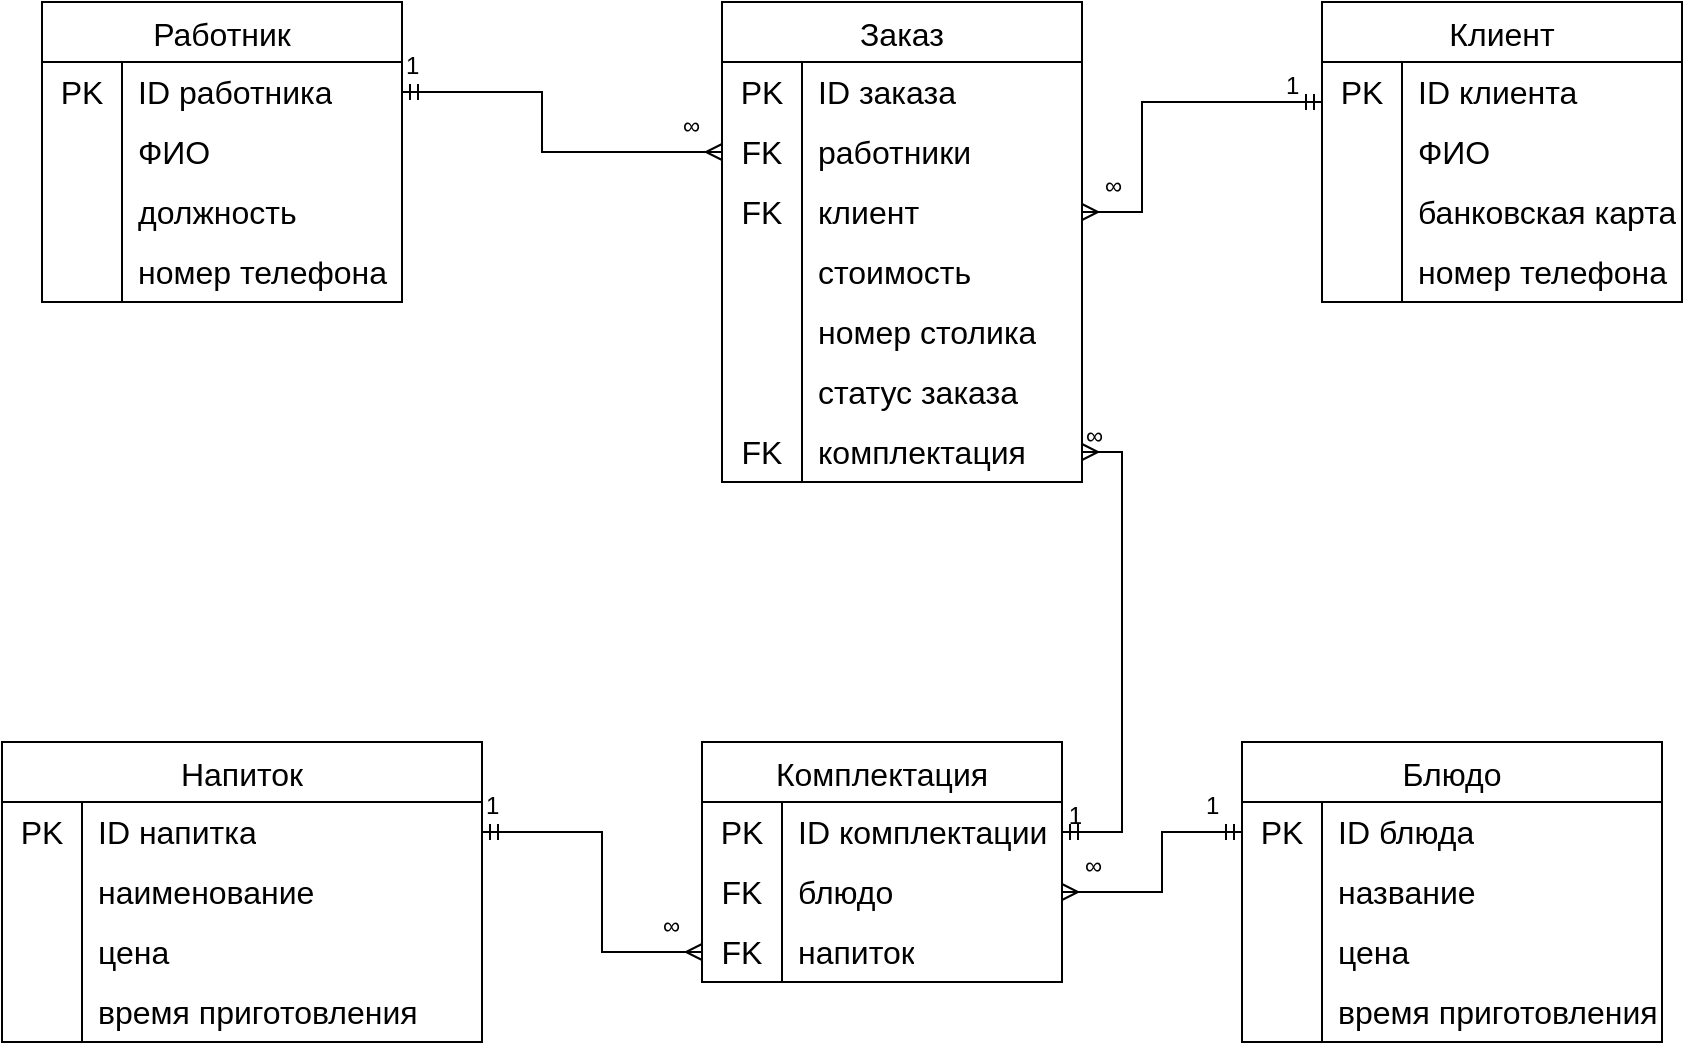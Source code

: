 <mxfile version="21.0.8" type="github"><diagram id="oloLhVjgu_s0nv0qbTxS" name="Страница 2"><mxGraphModel dx="1969" dy="869" grid="1" gridSize="10" guides="1" tooltips="1" connect="1" arrows="1" fold="1" page="1" pageScale="1" pageWidth="827" pageHeight="1169" math="0" shadow="0"><root><mxCell id="0"/><mxCell id="1" parent="0"/><mxCell id="p9ogNHNctAUP8uJASYp3-100" value="Заказ" style="shape=table;startSize=30;container=1;collapsible=0;childLayout=tableLayout;fixedRows=1;rowLines=0;fontStyle=0;strokeColor=default;fontSize=16;" vertex="1" parent="1"><mxGeometry x="1040" y="200" width="180" height="240" as="geometry"/></mxCell><mxCell id="p9ogNHNctAUP8uJASYp3-101" value="" style="shape=tableRow;horizontal=0;startSize=0;swimlaneHead=0;swimlaneBody=0;top=0;left=0;bottom=0;right=0;collapsible=0;dropTarget=0;fillColor=none;points=[[0,0.5],[1,0.5]];portConstraint=eastwest;strokeColor=inherit;fontSize=16;" vertex="1" parent="p9ogNHNctAUP8uJASYp3-100"><mxGeometry y="30" width="180" height="30" as="geometry"/></mxCell><mxCell id="p9ogNHNctAUP8uJASYp3-102" value="PK" style="shape=partialRectangle;html=1;whiteSpace=wrap;connectable=0;fillColor=none;top=0;left=0;bottom=0;right=0;overflow=hidden;pointerEvents=1;strokeColor=inherit;fontSize=16;" vertex="1" parent="p9ogNHNctAUP8uJASYp3-101"><mxGeometry width="40" height="30" as="geometry"><mxRectangle width="40" height="30" as="alternateBounds"/></mxGeometry></mxCell><mxCell id="p9ogNHNctAUP8uJASYp3-103" value="ID заказа" style="shape=partialRectangle;html=1;whiteSpace=wrap;connectable=0;fillColor=none;top=0;left=0;bottom=0;right=0;align=left;spacingLeft=6;overflow=hidden;strokeColor=inherit;fontSize=16;" vertex="1" parent="p9ogNHNctAUP8uJASYp3-101"><mxGeometry x="40" width="140" height="30" as="geometry"><mxRectangle width="140" height="30" as="alternateBounds"/></mxGeometry></mxCell><mxCell id="p9ogNHNctAUP8uJASYp3-104" value="" style="shape=tableRow;horizontal=0;startSize=0;swimlaneHead=0;swimlaneBody=0;top=0;left=0;bottom=0;right=0;collapsible=0;dropTarget=0;fillColor=none;points=[[0,0.5],[1,0.5]];portConstraint=eastwest;strokeColor=inherit;fontSize=16;" vertex="1" parent="p9ogNHNctAUP8uJASYp3-100"><mxGeometry y="60" width="180" height="30" as="geometry"/></mxCell><mxCell id="p9ogNHNctAUP8uJASYp3-105" value="FK" style="shape=partialRectangle;html=1;whiteSpace=wrap;connectable=0;fillColor=none;top=0;left=0;bottom=0;right=0;overflow=hidden;strokeColor=inherit;fontSize=16;" vertex="1" parent="p9ogNHNctAUP8uJASYp3-104"><mxGeometry width="40" height="30" as="geometry"><mxRectangle width="40" height="30" as="alternateBounds"/></mxGeometry></mxCell><mxCell id="p9ogNHNctAUP8uJASYp3-106" value="работники" style="shape=partialRectangle;html=1;whiteSpace=wrap;connectable=0;fillColor=none;top=0;left=0;bottom=0;right=0;align=left;spacingLeft=6;overflow=hidden;strokeColor=inherit;fontSize=16;" vertex="1" parent="p9ogNHNctAUP8uJASYp3-104"><mxGeometry x="40" width="140" height="30" as="geometry"><mxRectangle width="140" height="30" as="alternateBounds"/></mxGeometry></mxCell><mxCell id="p9ogNHNctAUP8uJASYp3-107" style="shape=tableRow;horizontal=0;startSize=0;swimlaneHead=0;swimlaneBody=0;top=0;left=0;bottom=0;right=0;collapsible=0;dropTarget=0;fillColor=none;points=[[0,0.5],[1,0.5]];portConstraint=eastwest;strokeColor=inherit;fontSize=16;" vertex="1" parent="p9ogNHNctAUP8uJASYp3-100"><mxGeometry y="90" width="180" height="30" as="geometry"/></mxCell><mxCell id="p9ogNHNctAUP8uJASYp3-108" value="FK" style="shape=partialRectangle;html=1;whiteSpace=wrap;connectable=0;fillColor=none;top=0;left=0;bottom=0;right=0;overflow=hidden;strokeColor=inherit;fontSize=16;" vertex="1" parent="p9ogNHNctAUP8uJASYp3-107"><mxGeometry width="40" height="30" as="geometry"><mxRectangle width="40" height="30" as="alternateBounds"/></mxGeometry></mxCell><mxCell id="p9ogNHNctAUP8uJASYp3-109" value="клиент" style="shape=partialRectangle;html=1;whiteSpace=wrap;connectable=0;fillColor=none;top=0;left=0;bottom=0;right=0;align=left;spacingLeft=6;overflow=hidden;strokeColor=inherit;fontSize=16;" vertex="1" parent="p9ogNHNctAUP8uJASYp3-107"><mxGeometry x="40" width="140" height="30" as="geometry"><mxRectangle width="140" height="30" as="alternateBounds"/></mxGeometry></mxCell><mxCell id="p9ogNHNctAUP8uJASYp3-110" style="shape=tableRow;horizontal=0;startSize=0;swimlaneHead=0;swimlaneBody=0;top=0;left=0;bottom=0;right=0;collapsible=0;dropTarget=0;fillColor=none;points=[[0,0.5],[1,0.5]];portConstraint=eastwest;strokeColor=inherit;fontSize=16;" vertex="1" parent="p9ogNHNctAUP8uJASYp3-100"><mxGeometry y="120" width="180" height="30" as="geometry"/></mxCell><mxCell id="p9ogNHNctAUP8uJASYp3-111" style="shape=partialRectangle;html=1;whiteSpace=wrap;connectable=0;fillColor=none;top=0;left=0;bottom=0;right=0;overflow=hidden;strokeColor=inherit;fontSize=16;" vertex="1" parent="p9ogNHNctAUP8uJASYp3-110"><mxGeometry width="40" height="30" as="geometry"><mxRectangle width="40" height="30" as="alternateBounds"/></mxGeometry></mxCell><mxCell id="p9ogNHNctAUP8uJASYp3-112" value="стоимость" style="shape=partialRectangle;html=1;whiteSpace=wrap;connectable=0;fillColor=none;top=0;left=0;bottom=0;right=0;align=left;spacingLeft=6;overflow=hidden;strokeColor=inherit;fontSize=16;" vertex="1" parent="p9ogNHNctAUP8uJASYp3-110"><mxGeometry x="40" width="140" height="30" as="geometry"><mxRectangle width="140" height="30" as="alternateBounds"/></mxGeometry></mxCell><mxCell id="p9ogNHNctAUP8uJASYp3-113" value="" style="shape=tableRow;horizontal=0;startSize=0;swimlaneHead=0;swimlaneBody=0;top=0;left=0;bottom=0;right=0;collapsible=0;dropTarget=0;fillColor=none;points=[[0,0.5],[1,0.5]];portConstraint=eastwest;strokeColor=inherit;fontSize=16;" vertex="1" parent="p9ogNHNctAUP8uJASYp3-100"><mxGeometry y="150" width="180" height="30" as="geometry"/></mxCell><mxCell id="p9ogNHNctAUP8uJASYp3-114" value="" style="shape=partialRectangle;html=1;whiteSpace=wrap;connectable=0;fillColor=none;top=0;left=0;bottom=0;right=0;overflow=hidden;strokeColor=inherit;fontSize=16;" vertex="1" parent="p9ogNHNctAUP8uJASYp3-113"><mxGeometry width="40" height="30" as="geometry"><mxRectangle width="40" height="30" as="alternateBounds"/></mxGeometry></mxCell><mxCell id="p9ogNHNctAUP8uJASYp3-115" value="номер столика" style="shape=partialRectangle;html=1;whiteSpace=wrap;connectable=0;fillColor=none;top=0;left=0;bottom=0;right=0;align=left;spacingLeft=6;overflow=hidden;strokeColor=inherit;fontSize=16;" vertex="1" parent="p9ogNHNctAUP8uJASYp3-113"><mxGeometry x="40" width="140" height="30" as="geometry"><mxRectangle width="140" height="30" as="alternateBounds"/></mxGeometry></mxCell><mxCell id="p9ogNHNctAUP8uJASYp3-116" style="shape=tableRow;horizontal=0;startSize=0;swimlaneHead=0;swimlaneBody=0;top=0;left=0;bottom=0;right=0;collapsible=0;dropTarget=0;fillColor=none;points=[[0,0.5],[1,0.5]];portConstraint=eastwest;strokeColor=inherit;fontSize=16;" vertex="1" parent="p9ogNHNctAUP8uJASYp3-100"><mxGeometry y="180" width="180" height="30" as="geometry"/></mxCell><mxCell id="p9ogNHNctAUP8uJASYp3-117" style="shape=partialRectangle;html=1;whiteSpace=wrap;connectable=0;fillColor=none;top=0;left=0;bottom=0;right=0;overflow=hidden;strokeColor=inherit;fontSize=16;" vertex="1" parent="p9ogNHNctAUP8uJASYp3-116"><mxGeometry width="40" height="30" as="geometry"><mxRectangle width="40" height="30" as="alternateBounds"/></mxGeometry></mxCell><mxCell id="p9ogNHNctAUP8uJASYp3-118" value="статус заказа" style="shape=partialRectangle;html=1;whiteSpace=wrap;connectable=0;fillColor=none;top=0;left=0;bottom=0;right=0;align=left;spacingLeft=6;overflow=hidden;strokeColor=inherit;fontSize=16;" vertex="1" parent="p9ogNHNctAUP8uJASYp3-116"><mxGeometry x="40" width="140" height="30" as="geometry"><mxRectangle width="140" height="30" as="alternateBounds"/></mxGeometry></mxCell><mxCell id="p9ogNHNctAUP8uJASYp3-119" style="shape=tableRow;horizontal=0;startSize=0;swimlaneHead=0;swimlaneBody=0;top=0;left=0;bottom=0;right=0;collapsible=0;dropTarget=0;fillColor=none;points=[[0,0.5],[1,0.5]];portConstraint=eastwest;strokeColor=inherit;fontSize=16;" vertex="1" parent="p9ogNHNctAUP8uJASYp3-100"><mxGeometry y="210" width="180" height="30" as="geometry"/></mxCell><mxCell id="p9ogNHNctAUP8uJASYp3-120" value="FK" style="shape=partialRectangle;html=1;whiteSpace=wrap;connectable=0;fillColor=none;top=0;left=0;bottom=0;right=0;overflow=hidden;strokeColor=inherit;fontSize=16;" vertex="1" parent="p9ogNHNctAUP8uJASYp3-119"><mxGeometry width="40" height="30" as="geometry"><mxRectangle width="40" height="30" as="alternateBounds"/></mxGeometry></mxCell><mxCell id="p9ogNHNctAUP8uJASYp3-121" value="комплектация" style="shape=partialRectangle;html=1;whiteSpace=wrap;connectable=0;fillColor=none;top=0;left=0;bottom=0;right=0;align=left;spacingLeft=6;overflow=hidden;strokeColor=inherit;fontSize=16;" vertex="1" parent="p9ogNHNctAUP8uJASYp3-119"><mxGeometry x="40" width="140" height="30" as="geometry"><mxRectangle width="140" height="30" as="alternateBounds"/></mxGeometry></mxCell><mxCell id="p9ogNHNctAUP8uJASYp3-122" value="Работник" style="shape=table;startSize=30;container=1;collapsible=0;childLayout=tableLayout;fixedRows=1;rowLines=0;fontStyle=0;strokeColor=default;fontSize=16;" vertex="1" parent="1"><mxGeometry x="700" y="200" width="180" height="150" as="geometry"/></mxCell><mxCell id="p9ogNHNctAUP8uJASYp3-123" value="" style="shape=tableRow;horizontal=0;startSize=0;swimlaneHead=0;swimlaneBody=0;top=0;left=0;bottom=0;right=0;collapsible=0;dropTarget=0;fillColor=none;points=[[0,0.5],[1,0.5]];portConstraint=eastwest;strokeColor=inherit;fontSize=16;" vertex="1" parent="p9ogNHNctAUP8uJASYp3-122"><mxGeometry y="30" width="180" height="30" as="geometry"/></mxCell><mxCell id="p9ogNHNctAUP8uJASYp3-124" value="PK" style="shape=partialRectangle;html=1;whiteSpace=wrap;connectable=0;fillColor=none;top=0;left=0;bottom=0;right=0;overflow=hidden;strokeColor=inherit;fontSize=16;" vertex="1" parent="p9ogNHNctAUP8uJASYp3-123"><mxGeometry width="40" height="30" as="geometry"><mxRectangle width="40" height="30" as="alternateBounds"/></mxGeometry></mxCell><mxCell id="p9ogNHNctAUP8uJASYp3-125" value="ID работника" style="shape=partialRectangle;html=1;whiteSpace=wrap;connectable=0;fillColor=none;top=0;left=0;bottom=0;right=0;align=left;spacingLeft=6;overflow=hidden;strokeColor=inherit;fontSize=16;" vertex="1" parent="p9ogNHNctAUP8uJASYp3-123"><mxGeometry x="40" width="140" height="30" as="geometry"><mxRectangle width="140" height="30" as="alternateBounds"/></mxGeometry></mxCell><mxCell id="p9ogNHNctAUP8uJASYp3-126" value="" style="shape=tableRow;horizontal=0;startSize=0;swimlaneHead=0;swimlaneBody=0;top=0;left=0;bottom=0;right=0;collapsible=0;dropTarget=0;fillColor=none;points=[[0,0.5],[1,0.5]];portConstraint=eastwest;strokeColor=inherit;fontSize=16;" vertex="1" parent="p9ogNHNctAUP8uJASYp3-122"><mxGeometry y="60" width="180" height="30" as="geometry"/></mxCell><mxCell id="p9ogNHNctAUP8uJASYp3-127" value="" style="shape=partialRectangle;html=1;whiteSpace=wrap;connectable=0;fillColor=none;top=0;left=0;bottom=0;right=0;overflow=hidden;pointerEvents=1;strokeColor=inherit;fontSize=16;" vertex="1" parent="p9ogNHNctAUP8uJASYp3-126"><mxGeometry width="40" height="30" as="geometry"><mxRectangle width="40" height="30" as="alternateBounds"/></mxGeometry></mxCell><mxCell id="p9ogNHNctAUP8uJASYp3-128" value="ФИО" style="shape=partialRectangle;html=1;whiteSpace=wrap;connectable=0;fillColor=none;top=0;left=0;bottom=0;right=0;align=left;spacingLeft=6;overflow=hidden;strokeColor=inherit;fontSize=16;" vertex="1" parent="p9ogNHNctAUP8uJASYp3-126"><mxGeometry x="40" width="140" height="30" as="geometry"><mxRectangle width="140" height="30" as="alternateBounds"/></mxGeometry></mxCell><mxCell id="p9ogNHNctAUP8uJASYp3-129" style="shape=tableRow;horizontal=0;startSize=0;swimlaneHead=0;swimlaneBody=0;top=0;left=0;bottom=0;right=0;collapsible=0;dropTarget=0;fillColor=none;points=[[0,0.5],[1,0.5]];portConstraint=eastwest;strokeColor=inherit;fontSize=16;" vertex="1" parent="p9ogNHNctAUP8uJASYp3-122"><mxGeometry y="90" width="180" height="30" as="geometry"/></mxCell><mxCell id="p9ogNHNctAUP8uJASYp3-130" style="shape=partialRectangle;html=1;whiteSpace=wrap;connectable=0;fillColor=none;top=0;left=0;bottom=0;right=0;overflow=hidden;strokeColor=inherit;fontSize=16;" vertex="1" parent="p9ogNHNctAUP8uJASYp3-129"><mxGeometry width="40" height="30" as="geometry"><mxRectangle width="40" height="30" as="alternateBounds"/></mxGeometry></mxCell><mxCell id="p9ogNHNctAUP8uJASYp3-131" value="должность" style="shape=partialRectangle;html=1;whiteSpace=wrap;connectable=0;fillColor=none;top=0;left=0;bottom=0;right=0;align=left;spacingLeft=6;overflow=hidden;strokeColor=inherit;fontSize=16;" vertex="1" parent="p9ogNHNctAUP8uJASYp3-129"><mxGeometry x="40" width="140" height="30" as="geometry"><mxRectangle width="140" height="30" as="alternateBounds"/></mxGeometry></mxCell><mxCell id="p9ogNHNctAUP8uJASYp3-132" style="shape=tableRow;horizontal=0;startSize=0;swimlaneHead=0;swimlaneBody=0;top=0;left=0;bottom=0;right=0;collapsible=0;dropTarget=0;fillColor=none;points=[[0,0.5],[1,0.5]];portConstraint=eastwest;strokeColor=inherit;fontSize=16;" vertex="1" parent="p9ogNHNctAUP8uJASYp3-122"><mxGeometry y="120" width="180" height="30" as="geometry"/></mxCell><mxCell id="p9ogNHNctAUP8uJASYp3-133" style="shape=partialRectangle;html=1;whiteSpace=wrap;connectable=0;fillColor=none;top=0;left=0;bottom=0;right=0;overflow=hidden;strokeColor=inherit;fontSize=16;" vertex="1" parent="p9ogNHNctAUP8uJASYp3-132"><mxGeometry width="40" height="30" as="geometry"><mxRectangle width="40" height="30" as="alternateBounds"/></mxGeometry></mxCell><mxCell id="p9ogNHNctAUP8uJASYp3-134" value="номер телефона" style="shape=partialRectangle;html=1;whiteSpace=wrap;connectable=0;fillColor=none;top=0;left=0;bottom=0;right=0;align=left;spacingLeft=6;overflow=hidden;strokeColor=inherit;fontSize=16;" vertex="1" parent="p9ogNHNctAUP8uJASYp3-132"><mxGeometry x="40" width="140" height="30" as="geometry"><mxRectangle width="140" height="30" as="alternateBounds"/></mxGeometry></mxCell><mxCell id="p9ogNHNctAUP8uJASYp3-135" value="Клиент" style="shape=table;startSize=30;container=1;collapsible=0;childLayout=tableLayout;fixedRows=1;rowLines=0;fontStyle=0;strokeColor=default;fontSize=16;" vertex="1" parent="1"><mxGeometry x="1340" y="200" width="180" height="150" as="geometry"/></mxCell><mxCell id="p9ogNHNctAUP8uJASYp3-136" style="shape=tableRow;horizontal=0;startSize=0;swimlaneHead=0;swimlaneBody=0;top=0;left=0;bottom=0;right=0;collapsible=0;dropTarget=0;fillColor=none;points=[[0,0.5],[1,0.5]];portConstraint=eastwest;strokeColor=inherit;fontSize=16;" vertex="1" parent="p9ogNHNctAUP8uJASYp3-135"><mxGeometry y="30" width="180" height="30" as="geometry"/></mxCell><mxCell id="p9ogNHNctAUP8uJASYp3-137" value="PK" style="shape=partialRectangle;html=1;whiteSpace=wrap;connectable=0;fillColor=none;top=0;left=0;bottom=0;right=0;overflow=hidden;strokeColor=inherit;fontSize=16;" vertex="1" parent="p9ogNHNctAUP8uJASYp3-136"><mxGeometry width="40" height="30" as="geometry"><mxRectangle width="40" height="30" as="alternateBounds"/></mxGeometry></mxCell><mxCell id="p9ogNHNctAUP8uJASYp3-138" value="ID клиента" style="shape=partialRectangle;html=1;whiteSpace=wrap;connectable=0;fillColor=none;top=0;left=0;bottom=0;right=0;align=left;spacingLeft=6;overflow=hidden;strokeColor=inherit;fontSize=16;" vertex="1" parent="p9ogNHNctAUP8uJASYp3-136"><mxGeometry x="40" width="140" height="30" as="geometry"><mxRectangle width="140" height="30" as="alternateBounds"/></mxGeometry></mxCell><mxCell id="p9ogNHNctAUP8uJASYp3-139" value="" style="shape=tableRow;horizontal=0;startSize=0;swimlaneHead=0;swimlaneBody=0;top=0;left=0;bottom=0;right=0;collapsible=0;dropTarget=0;fillColor=none;points=[[0,0.5],[1,0.5]];portConstraint=eastwest;strokeColor=inherit;fontSize=16;" vertex="1" parent="p9ogNHNctAUP8uJASYp3-135"><mxGeometry y="60" width="180" height="30" as="geometry"/></mxCell><mxCell id="p9ogNHNctAUP8uJASYp3-140" value="" style="shape=partialRectangle;html=1;whiteSpace=wrap;connectable=0;fillColor=none;top=0;left=0;bottom=0;right=0;overflow=hidden;pointerEvents=1;strokeColor=inherit;fontSize=16;" vertex="1" parent="p9ogNHNctAUP8uJASYp3-139"><mxGeometry width="40" height="30" as="geometry"><mxRectangle width="40" height="30" as="alternateBounds"/></mxGeometry></mxCell><mxCell id="p9ogNHNctAUP8uJASYp3-141" value="ФИО" style="shape=partialRectangle;html=1;whiteSpace=wrap;connectable=0;fillColor=none;top=0;left=0;bottom=0;right=0;align=left;spacingLeft=6;overflow=hidden;strokeColor=inherit;fontSize=16;" vertex="1" parent="p9ogNHNctAUP8uJASYp3-139"><mxGeometry x="40" width="140" height="30" as="geometry"><mxRectangle width="140" height="30" as="alternateBounds"/></mxGeometry></mxCell><mxCell id="p9ogNHNctAUP8uJASYp3-142" value="" style="shape=tableRow;horizontal=0;startSize=0;swimlaneHead=0;swimlaneBody=0;top=0;left=0;bottom=0;right=0;collapsible=0;dropTarget=0;fillColor=none;points=[[0,0.5],[1,0.5]];portConstraint=eastwest;strokeColor=inherit;fontSize=16;" vertex="1" parent="p9ogNHNctAUP8uJASYp3-135"><mxGeometry y="90" width="180" height="30" as="geometry"/></mxCell><mxCell id="p9ogNHNctAUP8uJASYp3-143" value="" style="shape=partialRectangle;html=1;whiteSpace=wrap;connectable=0;fillColor=none;top=0;left=0;bottom=0;right=0;overflow=hidden;strokeColor=inherit;fontSize=16;" vertex="1" parent="p9ogNHNctAUP8uJASYp3-142"><mxGeometry width="40" height="30" as="geometry"><mxRectangle width="40" height="30" as="alternateBounds"/></mxGeometry></mxCell><mxCell id="p9ogNHNctAUP8uJASYp3-144" value="банковская карта" style="shape=partialRectangle;html=1;whiteSpace=wrap;connectable=0;fillColor=none;top=0;left=0;bottom=0;right=0;align=left;spacingLeft=6;overflow=hidden;strokeColor=inherit;fontSize=16;" vertex="1" parent="p9ogNHNctAUP8uJASYp3-142"><mxGeometry x="40" width="140" height="30" as="geometry"><mxRectangle width="140" height="30" as="alternateBounds"/></mxGeometry></mxCell><mxCell id="p9ogNHNctAUP8uJASYp3-145" style="shape=tableRow;horizontal=0;startSize=0;swimlaneHead=0;swimlaneBody=0;top=0;left=0;bottom=0;right=0;collapsible=0;dropTarget=0;fillColor=none;points=[[0,0.5],[1,0.5]];portConstraint=eastwest;strokeColor=inherit;fontSize=16;" vertex="1" parent="p9ogNHNctAUP8uJASYp3-135"><mxGeometry y="120" width="180" height="30" as="geometry"/></mxCell><mxCell id="p9ogNHNctAUP8uJASYp3-146" style="shape=partialRectangle;html=1;whiteSpace=wrap;connectable=0;fillColor=none;top=0;left=0;bottom=0;right=0;overflow=hidden;strokeColor=inherit;fontSize=16;" vertex="1" parent="p9ogNHNctAUP8uJASYp3-145"><mxGeometry width="40" height="30" as="geometry"><mxRectangle width="40" height="30" as="alternateBounds"/></mxGeometry></mxCell><mxCell id="p9ogNHNctAUP8uJASYp3-147" value="номер телефона" style="shape=partialRectangle;html=1;whiteSpace=wrap;connectable=0;fillColor=none;top=0;left=0;bottom=0;right=0;align=left;spacingLeft=6;overflow=hidden;strokeColor=inherit;fontSize=16;" vertex="1" parent="p9ogNHNctAUP8uJASYp3-145"><mxGeometry x="40" width="140" height="30" as="geometry"><mxRectangle width="140" height="30" as="alternateBounds"/></mxGeometry></mxCell><mxCell id="p9ogNHNctAUP8uJASYp3-148" value="Комплектация" style="shape=table;startSize=30;container=1;collapsible=0;childLayout=tableLayout;fixedRows=1;rowLines=0;fontStyle=0;strokeColor=default;fontSize=16;" vertex="1" parent="1"><mxGeometry x="1030" y="570" width="180" height="120" as="geometry"/></mxCell><mxCell id="p9ogNHNctAUP8uJASYp3-149" value="" style="shape=tableRow;horizontal=0;startSize=0;swimlaneHead=0;swimlaneBody=0;top=0;left=0;bottom=0;right=0;collapsible=0;dropTarget=0;fillColor=none;points=[[0,0.5],[1,0.5]];portConstraint=eastwest;strokeColor=inherit;fontSize=16;" vertex="1" parent="p9ogNHNctAUP8uJASYp3-148"><mxGeometry y="30" width="180" height="30" as="geometry"/></mxCell><mxCell id="p9ogNHNctAUP8uJASYp3-150" value="PK" style="shape=partialRectangle;html=1;whiteSpace=wrap;connectable=0;fillColor=none;top=0;left=0;bottom=0;right=0;overflow=hidden;pointerEvents=1;strokeColor=inherit;fontSize=16;" vertex="1" parent="p9ogNHNctAUP8uJASYp3-149"><mxGeometry width="40" height="30" as="geometry"><mxRectangle width="40" height="30" as="alternateBounds"/></mxGeometry></mxCell><mxCell id="p9ogNHNctAUP8uJASYp3-151" value="ID комплектации" style="shape=partialRectangle;html=1;whiteSpace=wrap;connectable=0;fillColor=none;top=0;left=0;bottom=0;right=0;align=left;spacingLeft=6;overflow=hidden;strokeColor=inherit;fontSize=16;" vertex="1" parent="p9ogNHNctAUP8uJASYp3-149"><mxGeometry x="40" width="140" height="30" as="geometry"><mxRectangle width="140" height="30" as="alternateBounds"/></mxGeometry></mxCell><mxCell id="p9ogNHNctAUP8uJASYp3-152" value="" style="shape=tableRow;horizontal=0;startSize=0;swimlaneHead=0;swimlaneBody=0;top=0;left=0;bottom=0;right=0;collapsible=0;dropTarget=0;fillColor=none;points=[[0,0.5],[1,0.5]];portConstraint=eastwest;strokeColor=inherit;fontSize=16;" vertex="1" parent="p9ogNHNctAUP8uJASYp3-148"><mxGeometry y="60" width="180" height="30" as="geometry"/></mxCell><mxCell id="p9ogNHNctAUP8uJASYp3-153" value="FK" style="shape=partialRectangle;html=1;whiteSpace=wrap;connectable=0;fillColor=none;top=0;left=0;bottom=0;right=0;overflow=hidden;strokeColor=inherit;fontSize=16;" vertex="1" parent="p9ogNHNctAUP8uJASYp3-152"><mxGeometry width="40" height="30" as="geometry"><mxRectangle width="40" height="30" as="alternateBounds"/></mxGeometry></mxCell><mxCell id="p9ogNHNctAUP8uJASYp3-154" value="блюдо" style="shape=partialRectangle;html=1;whiteSpace=wrap;connectable=0;fillColor=none;top=0;left=0;bottom=0;right=0;align=left;spacingLeft=6;overflow=hidden;strokeColor=inherit;fontSize=16;" vertex="1" parent="p9ogNHNctAUP8uJASYp3-152"><mxGeometry x="40" width="140" height="30" as="geometry"><mxRectangle width="140" height="30" as="alternateBounds"/></mxGeometry></mxCell><mxCell id="p9ogNHNctAUP8uJASYp3-155" style="shape=tableRow;horizontal=0;startSize=0;swimlaneHead=0;swimlaneBody=0;top=0;left=0;bottom=0;right=0;collapsible=0;dropTarget=0;fillColor=none;points=[[0,0.5],[1,0.5]];portConstraint=eastwest;strokeColor=inherit;fontSize=16;" vertex="1" parent="p9ogNHNctAUP8uJASYp3-148"><mxGeometry y="90" width="180" height="30" as="geometry"/></mxCell><mxCell id="p9ogNHNctAUP8uJASYp3-156" value="FK" style="shape=partialRectangle;html=1;whiteSpace=wrap;connectable=0;fillColor=none;top=0;left=0;bottom=0;right=0;overflow=hidden;strokeColor=inherit;fontSize=16;" vertex="1" parent="p9ogNHNctAUP8uJASYp3-155"><mxGeometry width="40" height="30" as="geometry"><mxRectangle width="40" height="30" as="alternateBounds"/></mxGeometry></mxCell><mxCell id="p9ogNHNctAUP8uJASYp3-157" value="напиток" style="shape=partialRectangle;html=1;whiteSpace=wrap;connectable=0;fillColor=none;top=0;left=0;bottom=0;right=0;align=left;spacingLeft=6;overflow=hidden;strokeColor=inherit;fontSize=16;" vertex="1" parent="p9ogNHNctAUP8uJASYp3-155"><mxGeometry x="40" width="140" height="30" as="geometry"><mxRectangle width="140" height="30" as="alternateBounds"/></mxGeometry></mxCell><mxCell id="p9ogNHNctAUP8uJASYp3-158" value="Блюдо" style="shape=table;startSize=30;container=1;collapsible=0;childLayout=tableLayout;fixedRows=1;rowLines=0;fontStyle=0;strokeColor=default;fontSize=16;" vertex="1" parent="1"><mxGeometry x="1300" y="570" width="210" height="150" as="geometry"/></mxCell><mxCell id="p9ogNHNctAUP8uJASYp3-159" value="" style="shape=tableRow;horizontal=0;startSize=0;swimlaneHead=0;swimlaneBody=0;top=0;left=0;bottom=0;right=0;collapsible=0;dropTarget=0;fillColor=none;points=[[0,0.5],[1,0.5]];portConstraint=eastwest;strokeColor=inherit;fontSize=16;" vertex="1" parent="p9ogNHNctAUP8uJASYp3-158"><mxGeometry y="30" width="210" height="30" as="geometry"/></mxCell><mxCell id="p9ogNHNctAUP8uJASYp3-160" value="PK" style="shape=partialRectangle;html=1;whiteSpace=wrap;connectable=0;fillColor=none;top=0;left=0;bottom=0;right=0;overflow=hidden;pointerEvents=1;strokeColor=inherit;fontSize=16;" vertex="1" parent="p9ogNHNctAUP8uJASYp3-159"><mxGeometry width="40" height="30" as="geometry"><mxRectangle width="40" height="30" as="alternateBounds"/></mxGeometry></mxCell><mxCell id="p9ogNHNctAUP8uJASYp3-161" value="ID блюда" style="shape=partialRectangle;html=1;whiteSpace=wrap;connectable=0;fillColor=none;top=0;left=0;bottom=0;right=0;align=left;spacingLeft=6;overflow=hidden;strokeColor=inherit;fontSize=16;" vertex="1" parent="p9ogNHNctAUP8uJASYp3-159"><mxGeometry x="40" width="170" height="30" as="geometry"><mxRectangle width="170" height="30" as="alternateBounds"/></mxGeometry></mxCell><mxCell id="p9ogNHNctAUP8uJASYp3-162" value="" style="shape=tableRow;horizontal=0;startSize=0;swimlaneHead=0;swimlaneBody=0;top=0;left=0;bottom=0;right=0;collapsible=0;dropTarget=0;fillColor=none;points=[[0,0.5],[1,0.5]];portConstraint=eastwest;strokeColor=inherit;fontSize=16;" vertex="1" parent="p9ogNHNctAUP8uJASYp3-158"><mxGeometry y="60" width="210" height="30" as="geometry"/></mxCell><mxCell id="p9ogNHNctAUP8uJASYp3-163" value="" style="shape=partialRectangle;html=1;whiteSpace=wrap;connectable=0;fillColor=none;top=0;left=0;bottom=0;right=0;overflow=hidden;strokeColor=inherit;fontSize=16;" vertex="1" parent="p9ogNHNctAUP8uJASYp3-162"><mxGeometry width="40" height="30" as="geometry"><mxRectangle width="40" height="30" as="alternateBounds"/></mxGeometry></mxCell><mxCell id="p9ogNHNctAUP8uJASYp3-164" value="название&amp;nbsp;" style="shape=partialRectangle;html=1;whiteSpace=wrap;connectable=0;fillColor=none;top=0;left=0;bottom=0;right=0;align=left;spacingLeft=6;overflow=hidden;strokeColor=inherit;fontSize=16;" vertex="1" parent="p9ogNHNctAUP8uJASYp3-162"><mxGeometry x="40" width="170" height="30" as="geometry"><mxRectangle width="170" height="30" as="alternateBounds"/></mxGeometry></mxCell><mxCell id="p9ogNHNctAUP8uJASYp3-165" style="shape=tableRow;horizontal=0;startSize=0;swimlaneHead=0;swimlaneBody=0;top=0;left=0;bottom=0;right=0;collapsible=0;dropTarget=0;fillColor=none;points=[[0,0.5],[1,0.5]];portConstraint=eastwest;strokeColor=inherit;fontSize=16;" vertex="1" parent="p9ogNHNctAUP8uJASYp3-158"><mxGeometry y="90" width="210" height="30" as="geometry"/></mxCell><mxCell id="p9ogNHNctAUP8uJASYp3-166" style="shape=partialRectangle;html=1;whiteSpace=wrap;connectable=0;fillColor=none;top=0;left=0;bottom=0;right=0;overflow=hidden;strokeColor=inherit;fontSize=16;" vertex="1" parent="p9ogNHNctAUP8uJASYp3-165"><mxGeometry width="40" height="30" as="geometry"><mxRectangle width="40" height="30" as="alternateBounds"/></mxGeometry></mxCell><mxCell id="p9ogNHNctAUP8uJASYp3-167" value="цена" style="shape=partialRectangle;html=1;whiteSpace=wrap;connectable=0;fillColor=none;top=0;left=0;bottom=0;right=0;align=left;spacingLeft=6;overflow=hidden;strokeColor=inherit;fontSize=16;" vertex="1" parent="p9ogNHNctAUP8uJASYp3-165"><mxGeometry x="40" width="170" height="30" as="geometry"><mxRectangle width="170" height="30" as="alternateBounds"/></mxGeometry></mxCell><mxCell id="p9ogNHNctAUP8uJASYp3-168" style="shape=tableRow;horizontal=0;startSize=0;swimlaneHead=0;swimlaneBody=0;top=0;left=0;bottom=0;right=0;collapsible=0;dropTarget=0;fillColor=none;points=[[0,0.5],[1,0.5]];portConstraint=eastwest;strokeColor=inherit;fontSize=16;" vertex="1" parent="p9ogNHNctAUP8uJASYp3-158"><mxGeometry y="120" width="210" height="30" as="geometry"/></mxCell><mxCell id="p9ogNHNctAUP8uJASYp3-169" style="shape=partialRectangle;html=1;whiteSpace=wrap;connectable=0;fillColor=none;top=0;left=0;bottom=0;right=0;overflow=hidden;strokeColor=inherit;fontSize=16;" vertex="1" parent="p9ogNHNctAUP8uJASYp3-168"><mxGeometry width="40" height="30" as="geometry"><mxRectangle width="40" height="30" as="alternateBounds"/></mxGeometry></mxCell><mxCell id="p9ogNHNctAUP8uJASYp3-170" value="время приготовления" style="shape=partialRectangle;html=1;whiteSpace=wrap;connectable=0;fillColor=none;top=0;left=0;bottom=0;right=0;align=left;spacingLeft=6;overflow=hidden;strokeColor=inherit;fontSize=16;" vertex="1" parent="p9ogNHNctAUP8uJASYp3-168"><mxGeometry x="40" width="170" height="30" as="geometry"><mxRectangle width="170" height="30" as="alternateBounds"/></mxGeometry></mxCell><mxCell id="p9ogNHNctAUP8uJASYp3-171" value="Напиток" style="shape=table;startSize=30;container=1;collapsible=0;childLayout=tableLayout;fixedRows=1;rowLines=0;fontStyle=0;strokeColor=default;fontSize=16;" vertex="1" parent="1"><mxGeometry x="680" y="570" width="240" height="150" as="geometry"/></mxCell><mxCell id="p9ogNHNctAUP8uJASYp3-172" value="" style="shape=tableRow;horizontal=0;startSize=0;swimlaneHead=0;swimlaneBody=0;top=0;left=0;bottom=0;right=0;collapsible=0;dropTarget=0;fillColor=none;points=[[0,0.5],[1,0.5]];portConstraint=eastwest;strokeColor=inherit;fontSize=16;" vertex="1" parent="p9ogNHNctAUP8uJASYp3-171"><mxGeometry y="30" width="240" height="30" as="geometry"/></mxCell><mxCell id="p9ogNHNctAUP8uJASYp3-173" value="PK" style="shape=partialRectangle;html=1;whiteSpace=wrap;connectable=0;fillColor=none;top=0;left=0;bottom=0;right=0;overflow=hidden;pointerEvents=1;strokeColor=inherit;fontSize=16;" vertex="1" parent="p9ogNHNctAUP8uJASYp3-172"><mxGeometry width="40" height="30" as="geometry"><mxRectangle width="40" height="30" as="alternateBounds"/></mxGeometry></mxCell><mxCell id="p9ogNHNctAUP8uJASYp3-174" value="ID напитка" style="shape=partialRectangle;html=1;whiteSpace=wrap;connectable=0;fillColor=none;top=0;left=0;bottom=0;right=0;align=left;spacingLeft=6;overflow=hidden;strokeColor=inherit;fontSize=16;" vertex="1" parent="p9ogNHNctAUP8uJASYp3-172"><mxGeometry x="40" width="200" height="30" as="geometry"><mxRectangle width="200" height="30" as="alternateBounds"/></mxGeometry></mxCell><mxCell id="p9ogNHNctAUP8uJASYp3-175" value="" style="shape=tableRow;horizontal=0;startSize=0;swimlaneHead=0;swimlaneBody=0;top=0;left=0;bottom=0;right=0;collapsible=0;dropTarget=0;fillColor=none;points=[[0,0.5],[1,0.5]];portConstraint=eastwest;strokeColor=inherit;fontSize=16;" vertex="1" parent="p9ogNHNctAUP8uJASYp3-171"><mxGeometry y="60" width="240" height="30" as="geometry"/></mxCell><mxCell id="p9ogNHNctAUP8uJASYp3-176" value="" style="shape=partialRectangle;html=1;whiteSpace=wrap;connectable=0;fillColor=none;top=0;left=0;bottom=0;right=0;overflow=hidden;strokeColor=inherit;fontSize=16;" vertex="1" parent="p9ogNHNctAUP8uJASYp3-175"><mxGeometry width="40" height="30" as="geometry"><mxRectangle width="40" height="30" as="alternateBounds"/></mxGeometry></mxCell><mxCell id="p9ogNHNctAUP8uJASYp3-177" value="наименование" style="shape=partialRectangle;html=1;whiteSpace=wrap;connectable=0;fillColor=none;top=0;left=0;bottom=0;right=0;align=left;spacingLeft=6;overflow=hidden;strokeColor=inherit;fontSize=16;" vertex="1" parent="p9ogNHNctAUP8uJASYp3-175"><mxGeometry x="40" width="200" height="30" as="geometry"><mxRectangle width="200" height="30" as="alternateBounds"/></mxGeometry></mxCell><mxCell id="p9ogNHNctAUP8uJASYp3-178" style="shape=tableRow;horizontal=0;startSize=0;swimlaneHead=0;swimlaneBody=0;top=0;left=0;bottom=0;right=0;collapsible=0;dropTarget=0;fillColor=none;points=[[0,0.5],[1,0.5]];portConstraint=eastwest;strokeColor=inherit;fontSize=16;" vertex="1" parent="p9ogNHNctAUP8uJASYp3-171"><mxGeometry y="90" width="240" height="30" as="geometry"/></mxCell><mxCell id="p9ogNHNctAUP8uJASYp3-179" style="shape=partialRectangle;html=1;whiteSpace=wrap;connectable=0;fillColor=none;top=0;left=0;bottom=0;right=0;overflow=hidden;strokeColor=inherit;fontSize=16;" vertex="1" parent="p9ogNHNctAUP8uJASYp3-178"><mxGeometry width="40" height="30" as="geometry"><mxRectangle width="40" height="30" as="alternateBounds"/></mxGeometry></mxCell><mxCell id="p9ogNHNctAUP8uJASYp3-180" value="цена" style="shape=partialRectangle;html=1;whiteSpace=wrap;connectable=0;fillColor=none;top=0;left=0;bottom=0;right=0;align=left;spacingLeft=6;overflow=hidden;strokeColor=inherit;fontSize=16;" vertex="1" parent="p9ogNHNctAUP8uJASYp3-178"><mxGeometry x="40" width="200" height="30" as="geometry"><mxRectangle width="200" height="30" as="alternateBounds"/></mxGeometry></mxCell><mxCell id="p9ogNHNctAUP8uJASYp3-181" style="shape=tableRow;horizontal=0;startSize=0;swimlaneHead=0;swimlaneBody=0;top=0;left=0;bottom=0;right=0;collapsible=0;dropTarget=0;fillColor=none;points=[[0,0.5],[1,0.5]];portConstraint=eastwest;strokeColor=inherit;fontSize=16;" vertex="1" parent="p9ogNHNctAUP8uJASYp3-171"><mxGeometry y="120" width="240" height="30" as="geometry"/></mxCell><mxCell id="p9ogNHNctAUP8uJASYp3-182" style="shape=partialRectangle;html=1;whiteSpace=wrap;connectable=0;fillColor=none;top=0;left=0;bottom=0;right=0;overflow=hidden;strokeColor=inherit;fontSize=16;" vertex="1" parent="p9ogNHNctAUP8uJASYp3-181"><mxGeometry width="40" height="30" as="geometry"><mxRectangle width="40" height="30" as="alternateBounds"/></mxGeometry></mxCell><mxCell id="p9ogNHNctAUP8uJASYp3-183" value="время приготовления" style="shape=partialRectangle;html=1;whiteSpace=wrap;connectable=0;fillColor=none;top=0;left=0;bottom=0;right=0;align=left;spacingLeft=6;overflow=hidden;strokeColor=inherit;fontSize=16;" vertex="1" parent="p9ogNHNctAUP8uJASYp3-181"><mxGeometry x="40" width="200" height="30" as="geometry"><mxRectangle width="200" height="30" as="alternateBounds"/></mxGeometry></mxCell><mxCell id="p9ogNHNctAUP8uJASYp3-184" value="" style="endArrow=ERmany;html=1;rounded=0;exitX=0;exitY=0.5;exitDx=0;exitDy=0;entryX=1;entryY=0.5;entryDx=0;entryDy=0;startArrow=ERmandOne;startFill=0;endFill=0;" edge="1" parent="1" target="p9ogNHNctAUP8uJASYp3-107"><mxGeometry relative="1" as="geometry"><mxPoint x="1340" y="250" as="sourcePoint"/><mxPoint x="1180" y="220" as="targetPoint"/><Array as="points"><mxPoint x="1340" y="250"/><mxPoint x="1250" y="250"/><mxPoint x="1250" y="305"/><mxPoint x="1240" y="305"/></Array></mxGeometry></mxCell><mxCell id="p9ogNHNctAUP8uJASYp3-185" value="1" style="resizable=0;html=1;align=left;verticalAlign=bottom;" connectable="0" vertex="1" parent="p9ogNHNctAUP8uJASYp3-184"><mxGeometry x="-1" relative="1" as="geometry"><mxPoint x="-20" as="offset"/></mxGeometry></mxCell><mxCell id="p9ogNHNctAUP8uJASYp3-186" value="∞" style="resizable=0;html=1;align=right;verticalAlign=bottom;" connectable="0" vertex="1" parent="p9ogNHNctAUP8uJASYp3-184"><mxGeometry x="1" relative="1" as="geometry"><mxPoint x="20" y="-5" as="offset"/></mxGeometry></mxCell><mxCell id="p9ogNHNctAUP8uJASYp3-187" value="" style="endArrow=ERmandOne;html=1;rounded=0;exitX=1;exitY=0.5;exitDx=0;exitDy=0;endFill=0;startArrow=ERmany;startFill=0;entryX=1;entryY=0.5;entryDx=0;entryDy=0;" edge="1" parent="1" source="p9ogNHNctAUP8uJASYp3-119" target="p9ogNHNctAUP8uJASYp3-149"><mxGeometry relative="1" as="geometry"><mxPoint x="1240" y="610" as="sourcePoint"/><mxPoint x="1350" y="470" as="targetPoint"/><Array as="points"><mxPoint x="1240" y="425"/><mxPoint x="1240" y="615"/></Array></mxGeometry></mxCell><mxCell id="p9ogNHNctAUP8uJASYp3-188" value="∞" style="resizable=0;html=1;align=left;verticalAlign=bottom;" connectable="0" vertex="1" parent="p9ogNHNctAUP8uJASYp3-187"><mxGeometry x="-1" relative="1" as="geometry"/></mxCell><mxCell id="p9ogNHNctAUP8uJASYp3-189" value="1" style="resizable=0;html=1;align=right;verticalAlign=bottom;" connectable="0" vertex="1" parent="p9ogNHNctAUP8uJASYp3-187"><mxGeometry x="1" relative="1" as="geometry"><mxPoint x="10" as="offset"/></mxGeometry></mxCell><mxCell id="p9ogNHNctAUP8uJASYp3-190" value="" style="endArrow=ERmany;html=1;rounded=0;exitX=0;exitY=0.5;exitDx=0;exitDy=0;startArrow=ERmandOne;startFill=0;endFill=0;entryX=1;entryY=0.5;entryDx=0;entryDy=0;" edge="1" parent="1" source="p9ogNHNctAUP8uJASYp3-159" target="p9ogNHNctAUP8uJASYp3-152"><mxGeometry relative="1" as="geometry"><mxPoint x="1180" y="510" as="sourcePoint"/><mxPoint x="1260" y="680" as="targetPoint"/><Array as="points"><mxPoint x="1260" y="615"/><mxPoint x="1260" y="645"/></Array></mxGeometry></mxCell><mxCell id="p9ogNHNctAUP8uJASYp3-191" value="1" style="resizable=0;html=1;align=left;verticalAlign=bottom;" connectable="0" vertex="1" parent="p9ogNHNctAUP8uJASYp3-190"><mxGeometry x="-1" relative="1" as="geometry"><mxPoint x="-20" y="-5" as="offset"/></mxGeometry></mxCell><mxCell id="p9ogNHNctAUP8uJASYp3-192" value="∞" style="resizable=0;html=1;align=right;verticalAlign=bottom;" connectable="0" vertex="1" parent="p9ogNHNctAUP8uJASYp3-190"><mxGeometry x="1" relative="1" as="geometry"><mxPoint x="20" y="-5" as="offset"/></mxGeometry></mxCell><mxCell id="p9ogNHNctAUP8uJASYp3-193" value="" style="endArrow=ERmany;html=1;rounded=0;entryX=0;entryY=0.5;entryDx=0;entryDy=0;endFill=0;startArrow=ERmandOne;startFill=0;exitX=1;exitY=0.5;exitDx=0;exitDy=0;" edge="1" parent="1" source="p9ogNHNctAUP8uJASYp3-172" target="p9ogNHNctAUP8uJASYp3-155"><mxGeometry relative="1" as="geometry"><mxPoint x="940" y="640" as="sourcePoint"/><mxPoint x="1340" y="510" as="targetPoint"/><Array as="points"><mxPoint x="980" y="615"/><mxPoint x="980" y="675"/></Array></mxGeometry></mxCell><mxCell id="p9ogNHNctAUP8uJASYp3-194" value="1" style="resizable=0;html=1;align=left;verticalAlign=bottom;" connectable="0" vertex="1" parent="p9ogNHNctAUP8uJASYp3-193"><mxGeometry x="-1" relative="1" as="geometry"><mxPoint y="-5" as="offset"/></mxGeometry></mxCell><mxCell id="p9ogNHNctAUP8uJASYp3-195" value="∞" style="resizable=0;html=1;align=right;verticalAlign=bottom;" connectable="0" vertex="1" parent="p9ogNHNctAUP8uJASYp3-193"><mxGeometry x="1" relative="1" as="geometry"><mxPoint x="-11" y="-5" as="offset"/></mxGeometry></mxCell><mxCell id="p9ogNHNctAUP8uJASYp3-196" value="" style="endArrow=ERmany;html=1;rounded=0;exitX=1;exitY=0.5;exitDx=0;exitDy=0;entryX=0;entryY=0.5;entryDx=0;entryDy=0;startArrow=ERmandOne;startFill=0;endFill=0;" edge="1" parent="1" source="p9ogNHNctAUP8uJASYp3-123" target="p9ogNHNctAUP8uJASYp3-104"><mxGeometry relative="1" as="geometry"><mxPoint x="1030" y="470" as="sourcePoint"/><mxPoint x="890" y="240" as="targetPoint"/><Array as="points"><mxPoint x="950" y="245"/><mxPoint x="950" y="275"/></Array></mxGeometry></mxCell><mxCell id="p9ogNHNctAUP8uJASYp3-197" value="1" style="resizable=0;html=1;align=left;verticalAlign=bottom;" connectable="0" vertex="1" parent="p9ogNHNctAUP8uJASYp3-196"><mxGeometry x="-1" relative="1" as="geometry"><mxPoint y="-5" as="offset"/></mxGeometry></mxCell><mxCell id="p9ogNHNctAUP8uJASYp3-198" value="∞" style="resizable=0;html=1;align=right;verticalAlign=bottom;" connectable="0" vertex="1" parent="p9ogNHNctAUP8uJASYp3-196"><mxGeometry x="1" relative="1" as="geometry"><mxPoint x="-11" y="-5" as="offset"/></mxGeometry></mxCell></root></mxGraphModel></diagram></mxfile>